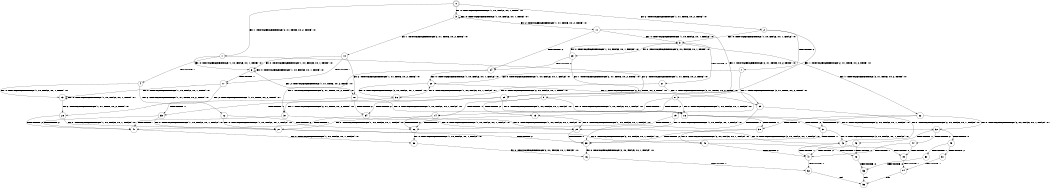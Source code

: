 digraph BCG {
size = "7, 10.5";
center = TRUE;
node [shape = circle];
0 [peripheries = 2];
0 -> 1 [label = "EX !1 !ATOMIC_EXCH_BRANCH (2, +1, TRUE, +0, 2, TRUE) !:0:"];
0 -> 2 [label = "EX !2 !ATOMIC_EXCH_BRANCH (1, +1, TRUE, +0, 2, TRUE) !:0:"];
0 -> 3 [label = "EX !0 !ATOMIC_EXCH_BRANCH (1, +0, FALSE, +0, 1, TRUE) !:0:"];
1 -> 4 [label = "TERMINATE !1"];
1 -> 5 [label = "EX !2 !ATOMIC_EXCH_BRANCH (1, +1, TRUE, +0, 2, TRUE) !:0:"];
1 -> 6 [label = "EX !0 !ATOMIC_EXCH_BRANCH (1, +0, FALSE, +0, 1, TRUE) !:0:"];
2 -> 7 [label = "TERMINATE !2"];
2 -> 8 [label = "EX !1 !ATOMIC_EXCH_BRANCH (2, +1, TRUE, +0, 2, TRUE) !:0:"];
2 -> 9 [label = "EX !0 !ATOMIC_EXCH_BRANCH (1, +0, FALSE, +0, 1, FALSE) !:0:"];
3 -> 10 [label = "EX !1 !ATOMIC_EXCH_BRANCH (2, +1, TRUE, +0, 2, TRUE) !:0:"];
3 -> 11 [label = "EX !2 !ATOMIC_EXCH_BRANCH (1, +1, TRUE, +0, 2, TRUE) !:0:"];
3 -> 3 [label = "EX !0 !ATOMIC_EXCH_BRANCH (1, +0, FALSE, +0, 1, TRUE) !:0:"];
4 -> 12 [label = "EX !2 !ATOMIC_EXCH_BRANCH (1, +1, TRUE, +0, 2, TRUE) !:0:"];
4 -> 13 [label = "EX !0 !ATOMIC_EXCH_BRANCH (1, +0, FALSE, +0, 1, TRUE) !:0:"];
5 -> 14 [label = "TERMINATE !1"];
5 -> 15 [label = "TERMINATE !2"];
5 -> 16 [label = "EX !0 !ATOMIC_EXCH_BRANCH (1, +0, FALSE, +0, 1, FALSE) !:0:"];
6 -> 17 [label = "TERMINATE !1"];
6 -> 18 [label = "EX !2 !ATOMIC_EXCH_BRANCH (1, +1, TRUE, +0, 2, TRUE) !:0:"];
6 -> 6 [label = "EX !0 !ATOMIC_EXCH_BRANCH (1, +0, FALSE, +0, 1, TRUE) !:0:"];
7 -> 19 [label = "EX !1 !ATOMIC_EXCH_BRANCH (2, +1, TRUE, +0, 2, TRUE) !:0:"];
7 -> 20 [label = "EX !0 !ATOMIC_EXCH_BRANCH (1, +0, FALSE, +0, 1, FALSE) !:0:"];
8 -> 14 [label = "TERMINATE !1"];
8 -> 15 [label = "TERMINATE !2"];
8 -> 16 [label = "EX !0 !ATOMIC_EXCH_BRANCH (1, +0, FALSE, +0, 1, FALSE) !:0:"];
9 -> 21 [label = "TERMINATE !2"];
9 -> 22 [label = "EX !1 !ATOMIC_EXCH_BRANCH (2, +1, TRUE, +0, 2, TRUE) !:0:"];
9 -> 23 [label = "EX !0 !ATOMIC_EXCH_BRANCH (2, +0, FALSE, +0, 1, TRUE) !:0:"];
10 -> 17 [label = "TERMINATE !1"];
10 -> 18 [label = "EX !2 !ATOMIC_EXCH_BRANCH (1, +1, TRUE, +0, 2, TRUE) !:0:"];
10 -> 6 [label = "EX !0 !ATOMIC_EXCH_BRANCH (1, +0, FALSE, +0, 1, TRUE) !:0:"];
11 -> 24 [label = "TERMINATE !2"];
11 -> 25 [label = "EX !1 !ATOMIC_EXCH_BRANCH (2, +1, TRUE, +0, 2, TRUE) !:0:"];
11 -> 9 [label = "EX !0 !ATOMIC_EXCH_BRANCH (1, +0, FALSE, +0, 1, FALSE) !:0:"];
12 -> 26 [label = "TERMINATE !2"];
12 -> 27 [label = "EX !0 !ATOMIC_EXCH_BRANCH (1, +0, FALSE, +0, 1, FALSE) !:0:"];
13 -> 28 [label = "EX !2 !ATOMIC_EXCH_BRANCH (1, +1, TRUE, +0, 2, TRUE) !:0:"];
13 -> 13 [label = "EX !0 !ATOMIC_EXCH_BRANCH (1, +0, FALSE, +0, 1, TRUE) !:0:"];
14 -> 26 [label = "TERMINATE !2"];
14 -> 27 [label = "EX !0 !ATOMIC_EXCH_BRANCH (1, +0, FALSE, +0, 1, FALSE) !:0:"];
15 -> 26 [label = "TERMINATE !1"];
15 -> 29 [label = "EX !0 !ATOMIC_EXCH_BRANCH (1, +0, FALSE, +0, 1, FALSE) !:0:"];
16 -> 30 [label = "TERMINATE !1"];
16 -> 31 [label = "TERMINATE !2"];
16 -> 32 [label = "EX !0 !ATOMIC_EXCH_BRANCH (2, +0, FALSE, +0, 1, FALSE) !:0:"];
17 -> 28 [label = "EX !2 !ATOMIC_EXCH_BRANCH (1, +1, TRUE, +0, 2, TRUE) !:0:"];
17 -> 13 [label = "EX !0 !ATOMIC_EXCH_BRANCH (1, +0, FALSE, +0, 1, TRUE) !:0:"];
18 -> 33 [label = "TERMINATE !1"];
18 -> 34 [label = "TERMINATE !2"];
18 -> 16 [label = "EX !0 !ATOMIC_EXCH_BRANCH (1, +0, FALSE, +0, 1, FALSE) !:0:"];
19 -> 26 [label = "TERMINATE !1"];
19 -> 29 [label = "EX !0 !ATOMIC_EXCH_BRANCH (1, +0, FALSE, +0, 1, FALSE) !:0:"];
20 -> 35 [label = "EX !1 !ATOMIC_EXCH_BRANCH (2, +1, TRUE, +0, 2, TRUE) !:0:"];
20 -> 36 [label = "EX !0 !ATOMIC_EXCH_BRANCH (2, +0, FALSE, +0, 1, TRUE) !:0:"];
21 -> 35 [label = "EX !1 !ATOMIC_EXCH_BRANCH (2, +1, TRUE, +0, 2, TRUE) !:0:"];
21 -> 36 [label = "EX !0 !ATOMIC_EXCH_BRANCH (2, +0, FALSE, +0, 1, TRUE) !:0:"];
22 -> 30 [label = "TERMINATE !1"];
22 -> 31 [label = "TERMINATE !2"];
22 -> 32 [label = "EX !0 !ATOMIC_EXCH_BRANCH (2, +0, FALSE, +0, 1, FALSE) !:0:"];
23 -> 24 [label = "TERMINATE !2"];
23 -> 25 [label = "EX !1 !ATOMIC_EXCH_BRANCH (2, +1, TRUE, +0, 2, TRUE) !:0:"];
23 -> 9 [label = "EX !0 !ATOMIC_EXCH_BRANCH (1, +0, FALSE, +0, 1, FALSE) !:0:"];
24 -> 37 [label = "EX !1 !ATOMIC_EXCH_BRANCH (2, +1, TRUE, +0, 2, TRUE) !:0:"];
24 -> 20 [label = "EX !0 !ATOMIC_EXCH_BRANCH (1, +0, FALSE, +0, 1, FALSE) !:0:"];
25 -> 33 [label = "TERMINATE !1"];
25 -> 34 [label = "TERMINATE !2"];
25 -> 16 [label = "EX !0 !ATOMIC_EXCH_BRANCH (1, +0, FALSE, +0, 1, FALSE) !:0:"];
26 -> 38 [label = "EX !0 !ATOMIC_EXCH_BRANCH (1, +0, FALSE, +0, 1, FALSE) !:0:"];
27 -> 39 [label = "TERMINATE !2"];
27 -> 40 [label = "EX !0 !ATOMIC_EXCH_BRANCH (2, +0, FALSE, +0, 1, FALSE) !:0:"];
28 -> 41 [label = "TERMINATE !2"];
28 -> 27 [label = "EX !0 !ATOMIC_EXCH_BRANCH (1, +0, FALSE, +0, 1, FALSE) !:0:"];
29 -> 39 [label = "TERMINATE !1"];
29 -> 42 [label = "EX !0 !ATOMIC_EXCH_BRANCH (2, +0, FALSE, +0, 1, FALSE) !:0:"];
30 -> 39 [label = "TERMINATE !2"];
30 -> 40 [label = "EX !0 !ATOMIC_EXCH_BRANCH (2, +0, FALSE, +0, 1, FALSE) !:0:"];
31 -> 39 [label = "TERMINATE !1"];
31 -> 42 [label = "EX !0 !ATOMIC_EXCH_BRANCH (2, +0, FALSE, +0, 1, FALSE) !:0:"];
32 -> 43 [label = "TERMINATE !1"];
32 -> 44 [label = "TERMINATE !2"];
32 -> 45 [label = "TERMINATE !0"];
33 -> 41 [label = "TERMINATE !2"];
33 -> 27 [label = "EX !0 !ATOMIC_EXCH_BRANCH (1, +0, FALSE, +0, 1, FALSE) !:0:"];
34 -> 41 [label = "TERMINATE !1"];
34 -> 29 [label = "EX !0 !ATOMIC_EXCH_BRANCH (1, +0, FALSE, +0, 1, FALSE) !:0:"];
35 -> 39 [label = "TERMINATE !1"];
35 -> 42 [label = "EX !0 !ATOMIC_EXCH_BRANCH (2, +0, FALSE, +0, 1, FALSE) !:0:"];
36 -> 37 [label = "EX !1 !ATOMIC_EXCH_BRANCH (2, +1, TRUE, +0, 2, TRUE) !:0:"];
36 -> 20 [label = "EX !0 !ATOMIC_EXCH_BRANCH (1, +0, FALSE, +0, 1, FALSE) !:0:"];
37 -> 41 [label = "TERMINATE !1"];
37 -> 29 [label = "EX !0 !ATOMIC_EXCH_BRANCH (1, +0, FALSE, +0, 1, FALSE) !:0:"];
38 -> 46 [label = "EX !0 !ATOMIC_EXCH_BRANCH (2, +0, FALSE, +0, 1, FALSE) !:0:"];
39 -> 46 [label = "EX !0 !ATOMIC_EXCH_BRANCH (2, +0, FALSE, +0, 1, FALSE) !:0:"];
40 -> 47 [label = "TERMINATE !2"];
40 -> 48 [label = "TERMINATE !0"];
41 -> 38 [label = "EX !0 !ATOMIC_EXCH_BRANCH (1, +0, FALSE, +0, 1, FALSE) !:0:"];
42 -> 47 [label = "TERMINATE !1"];
42 -> 49 [label = "TERMINATE !0"];
43 -> 47 [label = "TERMINATE !2"];
43 -> 48 [label = "TERMINATE !0"];
44 -> 47 [label = "TERMINATE !1"];
44 -> 49 [label = "TERMINATE !0"];
45 -> 50 [label = "TERMINATE !1"];
45 -> 51 [label = "TERMINATE !2"];
46 -> 52 [label = "TERMINATE !0"];
47 -> 52 [label = "TERMINATE !0"];
48 -> 53 [label = "TERMINATE !2"];
49 -> 54 [label = "TERMINATE !1"];
50 -> 53 [label = "TERMINATE !2"];
51 -> 54 [label = "TERMINATE !1"];
52 -> 55 [label = "exit"];
53 -> 55 [label = "exit"];
54 -> 55 [label = "exit"];
}
